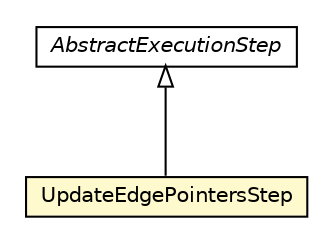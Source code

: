 #!/usr/local/bin/dot
#
# Class diagram 
# Generated by UMLGraph version R5_6-24-gf6e263 (http://www.umlgraph.org/)
#

digraph G {
	edge [fontname="Helvetica",fontsize=10,labelfontname="Helvetica",labelfontsize=10];
	node [fontname="Helvetica",fontsize=10,shape=plaintext];
	nodesep=0.25;
	ranksep=0.5;
	// com.orientechnologies.orient.core.sql.executor.AbstractExecutionStep
	c7962591 [label=<<table title="com.orientechnologies.orient.core.sql.executor.AbstractExecutionStep" border="0" cellborder="1" cellspacing="0" cellpadding="2" port="p" href="./AbstractExecutionStep.html">
		<tr><td><table border="0" cellspacing="0" cellpadding="1">
<tr><td align="center" balign="center"><font face="Helvetica-Oblique"> AbstractExecutionStep </font></td></tr>
		</table></td></tr>
		</table>>, URL="./AbstractExecutionStep.html", fontname="Helvetica", fontcolor="black", fontsize=10.0];
	// com.orientechnologies.orient.core.sql.executor.UpdateEdgePointersStep
	c7962667 [label=<<table title="com.orientechnologies.orient.core.sql.executor.UpdateEdgePointersStep" border="0" cellborder="1" cellspacing="0" cellpadding="2" port="p" bgcolor="lemonChiffon" href="./UpdateEdgePointersStep.html">
		<tr><td><table border="0" cellspacing="0" cellpadding="1">
<tr><td align="center" balign="center"> UpdateEdgePointersStep </td></tr>
		</table></td></tr>
		</table>>, URL="./UpdateEdgePointersStep.html", fontname="Helvetica", fontcolor="black", fontsize=10.0];
	//com.orientechnologies.orient.core.sql.executor.UpdateEdgePointersStep extends com.orientechnologies.orient.core.sql.executor.AbstractExecutionStep
	c7962591:p -> c7962667:p [dir=back,arrowtail=empty];
}

